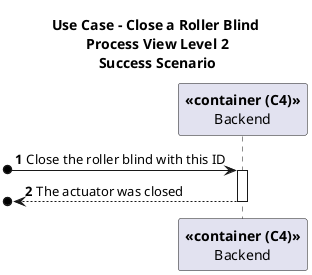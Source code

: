 @startuml

title Use Case - Close a Roller Blind\n Process View Level 2\n Success Scenario
autonumber

participant "**<<container (C4)>>**\nBackend" as BE


[o-> BE : Close the roller blind with this ID
activate BE
[o<-- BE : The actuator was closed
deactivate BE


@enduml